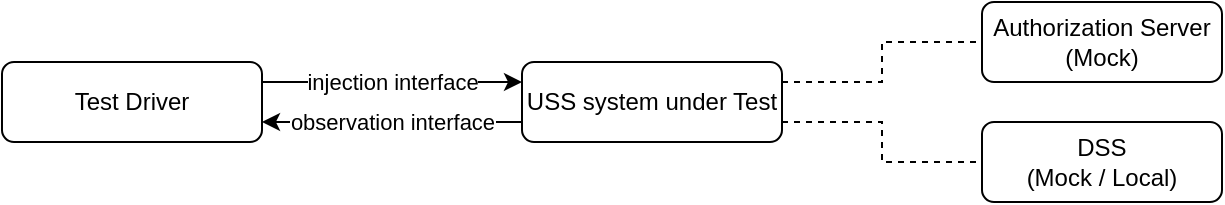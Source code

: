 <mxfile version="13.5.1" type="device"><diagram id="_Jkw2ctG9rq8-26GJQe6" name="Page-1"><mxGraphModel dx="1106" dy="760" grid="1" gridSize="10" guides="1" tooltips="1" connect="1" arrows="1" fold="1" page="1" pageScale="1" pageWidth="827" pageHeight="1169" math="0" shadow="0"><root><mxCell id="0"/><mxCell id="1" parent="0"/><mxCell id="LxK1ysz2jOAdUPX4v48u-16" value="injection interface" style="edgeStyle=orthogonalEdgeStyle;rounded=0;orthogonalLoop=1;jettySize=auto;html=1;exitX=1;exitY=0.25;exitDx=0;exitDy=0;entryX=0;entryY=0.25;entryDx=0;entryDy=0;" parent="1" source="LxK1ysz2jOAdUPX4v48u-17" target="LxK1ysz2jOAdUPX4v48u-21" edge="1"><mxGeometry relative="1" as="geometry"/></mxCell><mxCell id="LxK1ysz2jOAdUPX4v48u-17" value="Test Driver" style="rounded=1;whiteSpace=wrap;html=1;" parent="1" vertex="1"><mxGeometry x="10" y="70" width="130" height="40" as="geometry"/></mxCell><mxCell id="LxK1ysz2jOAdUPX4v48u-18" value="observation interface" style="edgeStyle=orthogonalEdgeStyle;rounded=0;orthogonalLoop=1;jettySize=auto;html=1;exitX=0;exitY=0.75;exitDx=0;exitDy=0;entryX=1;entryY=0.75;entryDx=0;entryDy=0;" parent="1" source="LxK1ysz2jOAdUPX4v48u-21" target="LxK1ysz2jOAdUPX4v48u-17" edge="1"><mxGeometry relative="1" as="geometry"/></mxCell><mxCell id="LxK1ysz2jOAdUPX4v48u-19" style="edgeStyle=orthogonalEdgeStyle;rounded=0;orthogonalLoop=1;jettySize=auto;html=1;exitX=1;exitY=0.25;exitDx=0;exitDy=0;entryX=0;entryY=0.5;entryDx=0;entryDy=0;endArrow=none;endFill=0;dashed=1;" parent="1" source="LxK1ysz2jOAdUPX4v48u-21" target="LxK1ysz2jOAdUPX4v48u-23" edge="1"><mxGeometry relative="1" as="geometry"/></mxCell><mxCell id="LxK1ysz2jOAdUPX4v48u-20" style="edgeStyle=orthogonalEdgeStyle;rounded=0;orthogonalLoop=1;jettySize=auto;html=1;exitX=1;exitY=0.75;exitDx=0;exitDy=0;entryX=0;entryY=0.5;entryDx=0;entryDy=0;endArrow=none;endFill=0;dashed=1;" parent="1" source="LxK1ysz2jOAdUPX4v48u-21" target="LxK1ysz2jOAdUPX4v48u-24" edge="1"><mxGeometry relative="1" as="geometry"/></mxCell><mxCell id="LxK1ysz2jOAdUPX4v48u-21" value="USS system under Test" style="rounded=1;whiteSpace=wrap;html=1;" parent="1" vertex="1"><mxGeometry x="270" y="70" width="130" height="40" as="geometry"/></mxCell><mxCell id="LxK1ysz2jOAdUPX4v48u-23" value="Authorization Server&lt;br&gt;(Mock)" style="rounded=1;whiteSpace=wrap;html=1;" parent="1" vertex="1"><mxGeometry x="500" y="40" width="120" height="40" as="geometry"/></mxCell><mxCell id="LxK1ysz2jOAdUPX4v48u-24" value="DSS&lt;br&gt;(Mock / Local)" style="rounded=1;whiteSpace=wrap;html=1;" parent="1" vertex="1"><mxGeometry x="500" y="100" width="120" height="40" as="geometry"/></mxCell></root></mxGraphModel></diagram></mxfile>